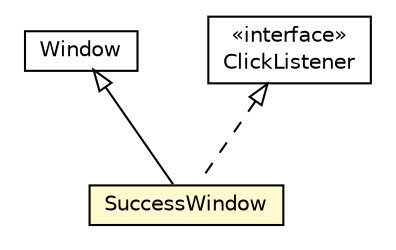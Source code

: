 #!/usr/local/bin/dot
#
# Class diagram 
# Generated by UMLGraph version R5_6-24-gf6e263 (http://www.umlgraph.org/)
#

digraph G {
	edge [fontname="Helvetica",fontsize=10,labelfontname="Helvetica",labelfontsize=10];
	node [fontname="Helvetica",fontsize=10,shape=plaintext];
	nodesep=0.25;
	ranksep=0.5;
	// org.universAAL.tools.ucc.windows.SuccessWindow
	c104060 [label=<<table title="org.universAAL.tools.ucc.windows.SuccessWindow" border="0" cellborder="1" cellspacing="0" cellpadding="2" port="p" bgcolor="lemonChiffon" href="./SuccessWindow.html">
		<tr><td><table border="0" cellspacing="0" cellpadding="1">
<tr><td align="center" balign="center"> SuccessWindow </td></tr>
		</table></td></tr>
		</table>>, URL="./SuccessWindow.html", fontname="Helvetica", fontcolor="black", fontsize=10.0];
	//org.universAAL.tools.ucc.windows.SuccessWindow extends com.vaadin.ui.Window
	c104074:p -> c104060:p [dir=back,arrowtail=empty];
	//org.universAAL.tools.ucc.windows.SuccessWindow implements com.vaadin.ui.Button.ClickListener
	c104075:p -> c104060:p [dir=back,arrowtail=empty,style=dashed];
	// com.vaadin.ui.Window
	c104074 [label=<<table title="com.vaadin.ui.Window" border="0" cellborder="1" cellspacing="0" cellpadding="2" port="p" href="http://java.sun.com/j2se/1.4.2/docs/api/com/vaadin/ui/Window.html">
		<tr><td><table border="0" cellspacing="0" cellpadding="1">
<tr><td align="center" balign="center"> Window </td></tr>
		</table></td></tr>
		</table>>, URL="http://java.sun.com/j2se/1.4.2/docs/api/com/vaadin/ui/Window.html", fontname="Helvetica", fontcolor="black", fontsize=10.0];
	// com.vaadin.ui.Button.ClickListener
	c104075 [label=<<table title="com.vaadin.ui.Button.ClickListener" border="0" cellborder="1" cellspacing="0" cellpadding="2" port="p" href="http://java.sun.com/j2se/1.4.2/docs/api/com/vaadin/ui/Button/ClickListener.html">
		<tr><td><table border="0" cellspacing="0" cellpadding="1">
<tr><td align="center" balign="center"> &#171;interface&#187; </td></tr>
<tr><td align="center" balign="center"> ClickListener </td></tr>
		</table></td></tr>
		</table>>, URL="http://java.sun.com/j2se/1.4.2/docs/api/com/vaadin/ui/Button/ClickListener.html", fontname="Helvetica", fontcolor="black", fontsize=10.0];
}

